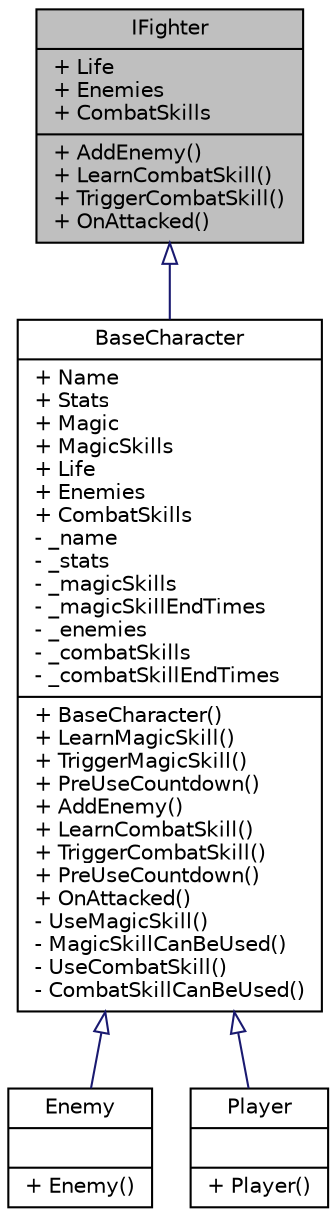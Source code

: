 digraph "IFighter"
{
 // INTERACTIVE_SVG=YES
  edge [fontname="Helvetica",fontsize="10",labelfontname="Helvetica",labelfontsize="10"];
  node [fontname="Helvetica",fontsize="10",shape=record];
  Node1 [label="{IFighter\n|+ Life\l+ Enemies\l+ CombatSkills\l|+ AddEnemy()\l+ LearnCombatSkill()\l+ TriggerCombatSkill()\l+ OnAttacked()\l}",height=0.2,width=0.4,color="black", fillcolor="grey75", style="filled" fontcolor="black"];
  Node1 -> Node2 [dir="back",color="midnightblue",fontsize="10",style="solid",arrowtail="onormal",fontname="Helvetica"];
  Node2 [label="{BaseCharacter\n|+ Name\l+ Stats\l+ Magic\l+ MagicSkills\l+ Life\l+ Enemies\l+ CombatSkills\l- _name\l- _stats\l- _magicSkills\l- _magicSkillEndTimes\l- _enemies\l- _combatSkills\l- _combatSkillEndTimes\l|+ BaseCharacter()\l+ LearnMagicSkill()\l+ TriggerMagicSkill()\l+ PreUseCountdown()\l+ AddEnemy()\l+ LearnCombatSkill()\l+ TriggerCombatSkill()\l+ PreUseCountdown()\l+ OnAttacked()\l- UseMagicSkill()\l- MagicSkillCanBeUsed()\l- UseCombatSkill()\l- CombatSkillCanBeUsed()\l}",height=0.2,width=0.4,color="black", fillcolor="white", style="filled",URL="$d9/d5c/class_action_rpg_kit_1_1_character_1_1_base_character.xhtml",tooltip="Base implementation of a Character."];
  Node2 -> Node3 [dir="back",color="midnightblue",fontsize="10",style="solid",arrowtail="onormal",fontname="Helvetica"];
  Node3 [label="{Enemy\n||+ Enemy()\l}",height=0.2,width=0.4,color="black", fillcolor="white", style="filled",URL="$d2/df0/class_action_rpg_kit_1_1_character_1_1_enemy.xhtml",tooltip="Representation of a Hostile, game controlled character."];
  Node2 -> Node4 [dir="back",color="midnightblue",fontsize="10",style="solid",arrowtail="onormal",fontname="Helvetica"];
  Node4 [label="{Player\n||+ Player()\l}",height=0.2,width=0.4,color="black", fillcolor="white", style="filled",URL="$d7/dd8/class_action_rpg_kit_1_1_character_1_1_player.xhtml",tooltip="Representation of a Player controllable character."];
}
